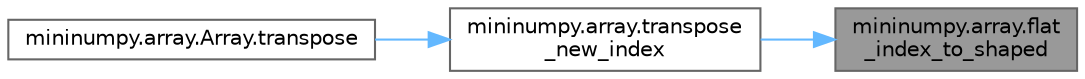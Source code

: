 digraph "mininumpy.array.flat_index_to_shaped"
{
 // LATEX_PDF_SIZE
  bgcolor="transparent";
  edge [fontname=Helvetica,fontsize=10,labelfontname=Helvetica,labelfontsize=10];
  node [fontname=Helvetica,fontsize=10,shape=box,height=0.2,width=0.4];
  rankdir="RL";
  Node1 [id="Node000001",label="mininumpy.array.flat\l_index_to_shaped",height=0.2,width=0.4,color="gray40", fillcolor="grey60", style="filled", fontcolor="black",tooltip=" "];
  Node1 -> Node2 [id="edge1_Node000001_Node000002",dir="back",color="steelblue1",style="solid",tooltip=" "];
  Node2 [id="Node000002",label="mininumpy.array.transpose\l_new_index",height=0.2,width=0.4,color="grey40", fillcolor="white", style="filled",URL="$namespacemininumpy_1_1array.html#a992d5aa94cc94e49cdfc6dc177b1906a",tooltip=" "];
  Node2 -> Node3 [id="edge2_Node000002_Node000003",dir="back",color="steelblue1",style="solid",tooltip=" "];
  Node3 [id="Node000003",label="mininumpy.array.Array.transpose",height=0.2,width=0.4,color="grey40", fillcolor="white", style="filled",URL="$classmininumpy_1_1array_1_1Array.html#a81f08e4897f4780c6e80b0f9a334ecde",tooltip=" "];
}
